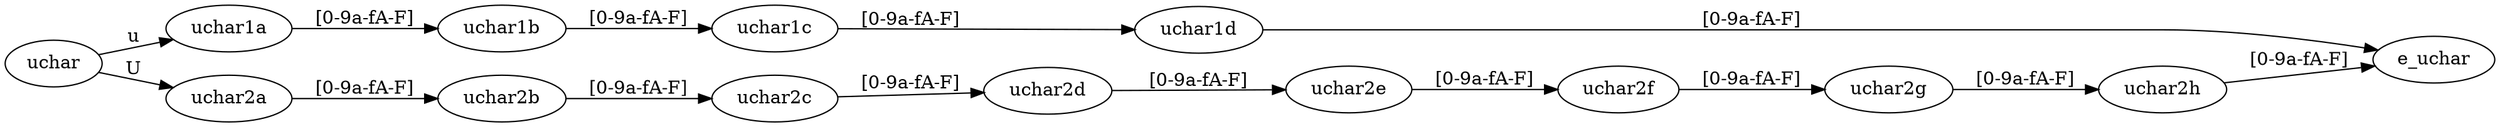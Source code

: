 // automata.dot

// Copyright 2020 cnngimenez

// Author: cnngimenez

// This program is free software: you can redistribute it and/or modify
// it under the terms of the GNU General Public License as published by
// the Free Software Foundation, either version 3 of the License, or
// (at your option) any later version.

// This program is distributed in the hope that it will be useful,
// but WITHOUT ANY WARRANTY; without even the implied warranty of
// MERCHANTABILITY or FITNESS FOR A PARTICULAR PURPOSE.  See the
// GNU General Public License for more details.

// You should have received a copy of the GNU General Public License
// along with this program.  If not, see <http://www.gnu.org/licenses/>.

digraph {
        rankdir=LR;
        node [];

        // Repeat the UCHAR pattern
        // UCHAR ::== '\u' HEX HEX HEX HEX | '\U' HEX HEX HEX HEX HEX HEX HEX HEX
        uchar -> uchar1a [label="u"];
        uchar1a -> uchar1b [label="[0-9a-fA-F]"];
        uchar1b -> uchar1c [label="[0-9a-fA-F]"];
        uchar1c -> uchar1d [label="[0-9a-fA-F]"];
        uchar1d -> e_uchar [label="[0-9a-fA-F]"];

        uchar -> uchar2a [label="U"];
        uchar2a -> uchar2b [label="[0-9a-fA-F]"];
        uchar2b -> uchar2c [label="[0-9a-fA-F]"];
        uchar2c -> uchar2d [label="[0-9a-fA-F]"];
        uchar2d -> uchar2e [label="[0-9a-fA-F]"];
        uchar2e -> uchar2f [label="[0-9a-fA-F]"];
        uchar2f -> uchar2g [label="[0-9a-fA-F]"];
        uchar2g -> uchar2h [label="[0-9a-fA-F]"];
        uchar2h -> e_uchar [label="[0-9a-fA-F]"];

}
